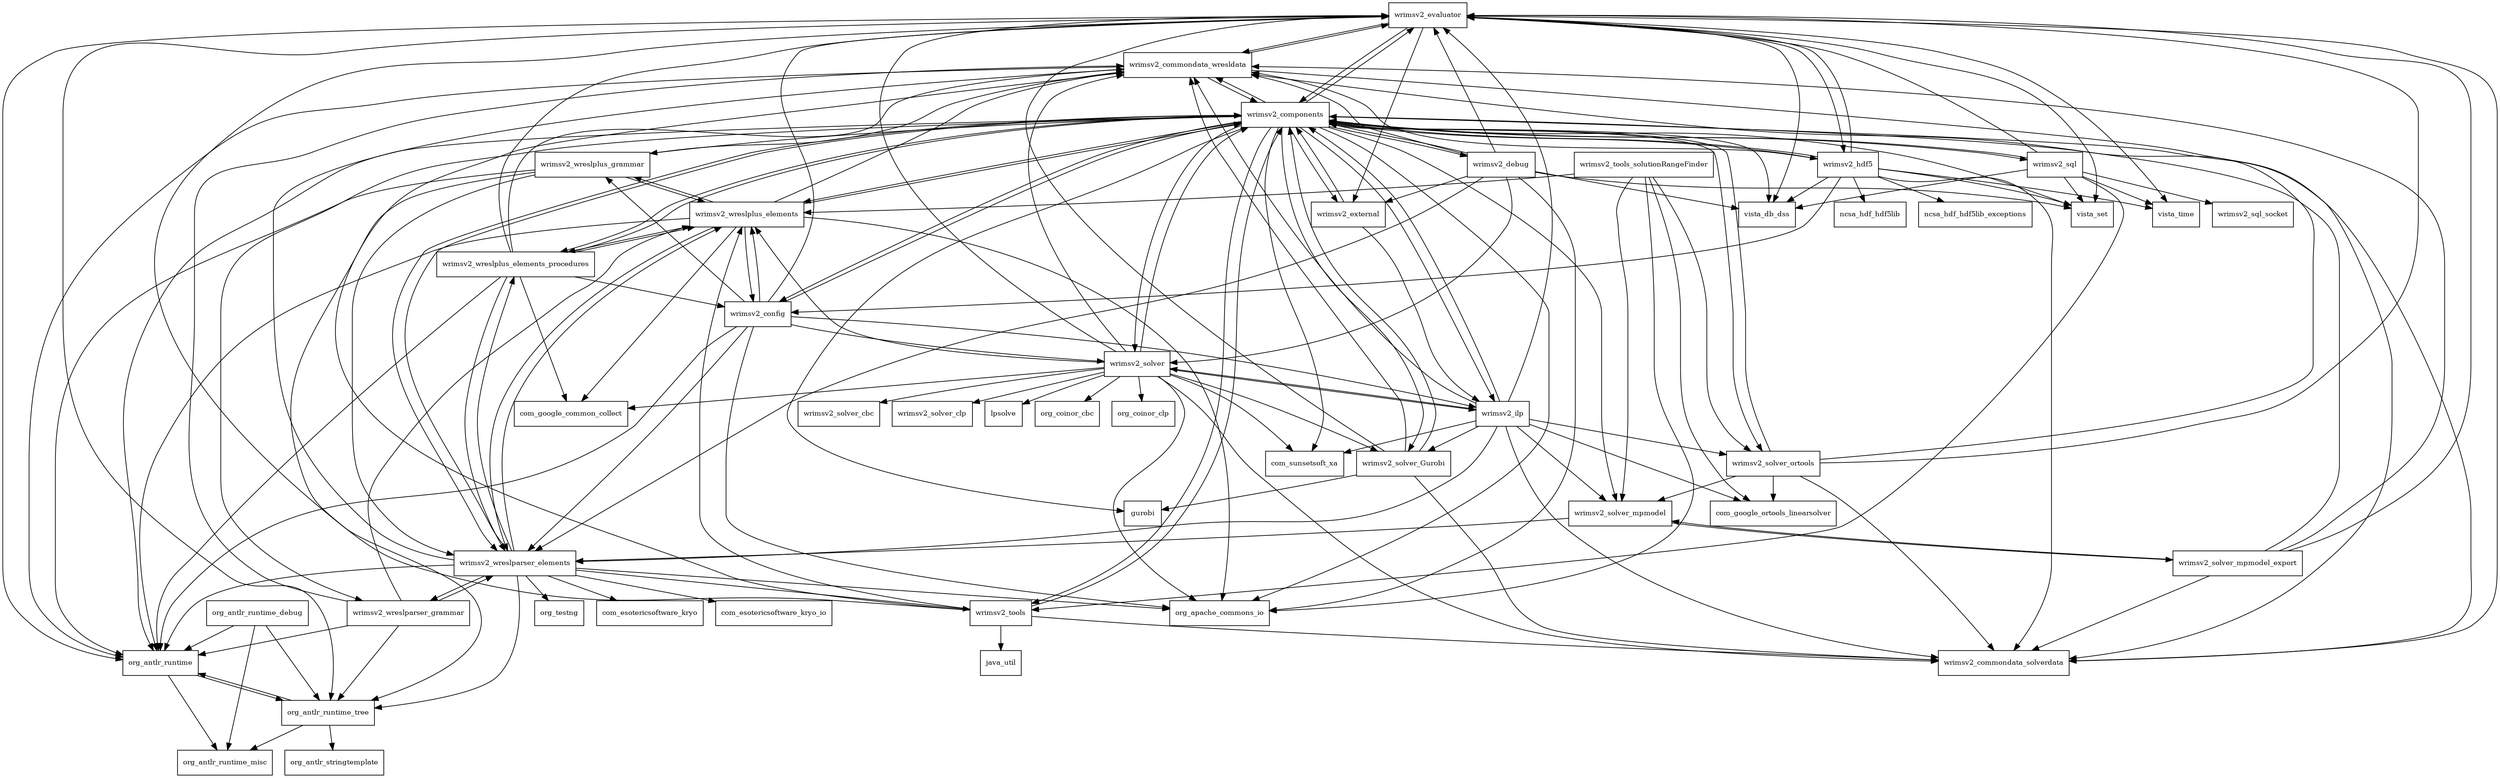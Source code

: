 digraph WRIMSv2_package_dependencies {
  node [shape = box, fontsize=10.0];
  org_antlr_runtime -> org_antlr_runtime_misc;
  org_antlr_runtime -> org_antlr_runtime_tree;
  org_antlr_runtime_debug -> org_antlr_runtime;
  org_antlr_runtime_debug -> org_antlr_runtime_misc;
  org_antlr_runtime_debug -> org_antlr_runtime_tree;
  org_antlr_runtime_tree -> org_antlr_runtime;
  org_antlr_runtime_tree -> org_antlr_runtime_misc;
  org_antlr_runtime_tree -> org_antlr_stringtemplate;
  wrimsv2_commondata_wresldata -> org_antlr_runtime;
  wrimsv2_commondata_wresldata -> wrimsv2_commondata_solverdata;
  wrimsv2_commondata_wresldata -> wrimsv2_components;
  wrimsv2_commondata_wresldata -> wrimsv2_evaluator;
  wrimsv2_components -> com_sunsetsoft_xa;
  wrimsv2_components -> gurobi;
  wrimsv2_components -> org_antlr_runtime;
  wrimsv2_components -> org_apache_commons_io;
  wrimsv2_components -> vista_db_dss;
  wrimsv2_components -> vista_set;
  wrimsv2_components -> wrimsv2_commondata_solverdata;
  wrimsv2_components -> wrimsv2_commondata_wresldata;
  wrimsv2_components -> wrimsv2_config;
  wrimsv2_components -> wrimsv2_debug;
  wrimsv2_components -> wrimsv2_evaluator;
  wrimsv2_components -> wrimsv2_external;
  wrimsv2_components -> wrimsv2_hdf5;
  wrimsv2_components -> wrimsv2_ilp;
  wrimsv2_components -> wrimsv2_solver;
  wrimsv2_components -> wrimsv2_solver_Gurobi;
  wrimsv2_components -> wrimsv2_solver_mpmodel;
  wrimsv2_components -> wrimsv2_solver_ortools;
  wrimsv2_components -> wrimsv2_sql;
  wrimsv2_components -> wrimsv2_tools;
  wrimsv2_components -> wrimsv2_wreslparser_elements;
  wrimsv2_components -> wrimsv2_wreslparser_grammar;
  wrimsv2_components -> wrimsv2_wreslplus_elements;
  wrimsv2_components -> wrimsv2_wreslplus_elements_procedures;
  wrimsv2_components -> wrimsv2_wreslplus_grammar;
  wrimsv2_config -> org_antlr_runtime;
  wrimsv2_config -> org_apache_commons_io;
  wrimsv2_config -> wrimsv2_components;
  wrimsv2_config -> wrimsv2_evaluator;
  wrimsv2_config -> wrimsv2_ilp;
  wrimsv2_config -> wrimsv2_solver;
  wrimsv2_config -> wrimsv2_wreslparser_elements;
  wrimsv2_config -> wrimsv2_wreslplus_elements;
  wrimsv2_config -> wrimsv2_wreslplus_grammar;
  wrimsv2_debug -> org_apache_commons_io;
  wrimsv2_debug -> vista_db_dss;
  wrimsv2_debug -> vista_set;
  wrimsv2_debug -> wrimsv2_commondata_wresldata;
  wrimsv2_debug -> wrimsv2_components;
  wrimsv2_debug -> wrimsv2_evaluator;
  wrimsv2_debug -> wrimsv2_external;
  wrimsv2_debug -> wrimsv2_solver;
  wrimsv2_debug -> wrimsv2_wreslparser_elements;
  wrimsv2_evaluator -> org_antlr_runtime;
  wrimsv2_evaluator -> org_antlr_runtime_tree;
  wrimsv2_evaluator -> vista_db_dss;
  wrimsv2_evaluator -> vista_set;
  wrimsv2_evaluator -> vista_time;
  wrimsv2_evaluator -> wrimsv2_commondata_solverdata;
  wrimsv2_evaluator -> wrimsv2_commondata_wresldata;
  wrimsv2_evaluator -> wrimsv2_components;
  wrimsv2_evaluator -> wrimsv2_external;
  wrimsv2_evaluator -> wrimsv2_hdf5;
  wrimsv2_external -> wrimsv2_components;
  wrimsv2_external -> wrimsv2_ilp;
  wrimsv2_hdf5 -> ncsa_hdf_hdf5lib;
  wrimsv2_hdf5 -> ncsa_hdf_hdf5lib_exceptions;
  wrimsv2_hdf5 -> vista_db_dss;
  wrimsv2_hdf5 -> vista_set;
  wrimsv2_hdf5 -> vista_time;
  wrimsv2_hdf5 -> wrimsv2_commondata_solverdata;
  wrimsv2_hdf5 -> wrimsv2_commondata_wresldata;
  wrimsv2_hdf5 -> wrimsv2_components;
  wrimsv2_hdf5 -> wrimsv2_config;
  wrimsv2_hdf5 -> wrimsv2_evaluator;
  wrimsv2_ilp -> com_google_ortools_linearsolver;
  wrimsv2_ilp -> com_sunsetsoft_xa;
  wrimsv2_ilp -> wrimsv2_commondata_solverdata;
  wrimsv2_ilp -> wrimsv2_commondata_wresldata;
  wrimsv2_ilp -> wrimsv2_components;
  wrimsv2_ilp -> wrimsv2_evaluator;
  wrimsv2_ilp -> wrimsv2_solver;
  wrimsv2_ilp -> wrimsv2_solver_Gurobi;
  wrimsv2_ilp -> wrimsv2_solver_mpmodel;
  wrimsv2_ilp -> wrimsv2_solver_ortools;
  wrimsv2_ilp -> wrimsv2_wreslparser_elements;
  wrimsv2_solver -> com_google_common_collect;
  wrimsv2_solver -> com_sunsetsoft_xa;
  wrimsv2_solver -> lpsolve;
  wrimsv2_solver -> org_apache_commons_io;
  wrimsv2_solver -> org_coinor_cbc;
  wrimsv2_solver -> org_coinor_clp;
  wrimsv2_solver -> wrimsv2_commondata_solverdata;
  wrimsv2_solver -> wrimsv2_commondata_wresldata;
  wrimsv2_solver -> wrimsv2_components;
  wrimsv2_solver -> wrimsv2_evaluator;
  wrimsv2_solver -> wrimsv2_ilp;
  wrimsv2_solver -> wrimsv2_solver_Gurobi;
  wrimsv2_solver -> wrimsv2_solver_cbc;
  wrimsv2_solver -> wrimsv2_solver_clp;
  wrimsv2_solver -> wrimsv2_wreslplus_elements;
  wrimsv2_solver_Gurobi -> gurobi;
  wrimsv2_solver_Gurobi -> wrimsv2_commondata_solverdata;
  wrimsv2_solver_Gurobi -> wrimsv2_commondata_wresldata;
  wrimsv2_solver_Gurobi -> wrimsv2_components;
  wrimsv2_solver_Gurobi -> wrimsv2_evaluator;
  wrimsv2_solver_mpmodel -> wrimsv2_solver_mpmodel_export;
  wrimsv2_solver_mpmodel -> wrimsv2_wreslparser_elements;
  wrimsv2_solver_mpmodel_export -> wrimsv2_commondata_solverdata;
  wrimsv2_solver_mpmodel_export -> wrimsv2_commondata_wresldata;
  wrimsv2_solver_mpmodel_export -> wrimsv2_components;
  wrimsv2_solver_mpmodel_export -> wrimsv2_evaluator;
  wrimsv2_solver_mpmodel_export -> wrimsv2_solver_mpmodel;
  wrimsv2_solver_ortools -> com_google_ortools_linearsolver;
  wrimsv2_solver_ortools -> wrimsv2_commondata_solverdata;
  wrimsv2_solver_ortools -> wrimsv2_commondata_wresldata;
  wrimsv2_solver_ortools -> wrimsv2_components;
  wrimsv2_solver_ortools -> wrimsv2_evaluator;
  wrimsv2_solver_ortools -> wrimsv2_solver_mpmodel;
  wrimsv2_sql -> vista_db_dss;
  wrimsv2_sql -> vista_set;
  wrimsv2_sql -> vista_time;
  wrimsv2_sql -> wrimsv2_components;
  wrimsv2_sql -> wrimsv2_evaluator;
  wrimsv2_sql -> wrimsv2_sql_socket;
  wrimsv2_sql -> wrimsv2_tools;
  wrimsv2_tools -> java_util;
  wrimsv2_tools -> wrimsv2_commondata_solverdata;
  wrimsv2_tools -> wrimsv2_commondata_wresldata;
  wrimsv2_tools -> wrimsv2_components;
  wrimsv2_tools -> wrimsv2_evaluator;
  wrimsv2_tools -> wrimsv2_wreslplus_elements;
  wrimsv2_tools_solutionRangeFinder -> com_google_ortools_linearsolver;
  wrimsv2_tools_solutionRangeFinder -> org_apache_commons_io;
  wrimsv2_tools_solutionRangeFinder -> wrimsv2_solver_mpmodel;
  wrimsv2_tools_solutionRangeFinder -> wrimsv2_solver_ortools;
  wrimsv2_tools_solutionRangeFinder -> wrimsv2_wreslplus_elements;
  wrimsv2_wreslparser_elements -> com_esotericsoftware_kryo;
  wrimsv2_wreslparser_elements -> com_esotericsoftware_kryo_io;
  wrimsv2_wreslparser_elements -> org_antlr_runtime;
  wrimsv2_wreslparser_elements -> org_antlr_runtime_tree;
  wrimsv2_wreslparser_elements -> org_apache_commons_io;
  wrimsv2_wreslparser_elements -> org_testng;
  wrimsv2_wreslparser_elements -> wrimsv2_commondata_wresldata;
  wrimsv2_wreslparser_elements -> wrimsv2_components;
  wrimsv2_wreslparser_elements -> wrimsv2_tools;
  wrimsv2_wreslparser_elements -> wrimsv2_wreslparser_grammar;
  wrimsv2_wreslparser_elements -> wrimsv2_wreslplus_elements;
  wrimsv2_wreslparser_elements -> wrimsv2_wreslplus_elements_procedures;
  wrimsv2_wreslparser_grammar -> org_antlr_runtime;
  wrimsv2_wreslparser_grammar -> org_antlr_runtime_tree;
  wrimsv2_wreslparser_grammar -> wrimsv2_commondata_wresldata;
  wrimsv2_wreslparser_grammar -> wrimsv2_wreslparser_elements;
  wrimsv2_wreslparser_grammar -> wrimsv2_wreslplus_elements;
  wrimsv2_wreslplus_elements -> com_google_common_collect;
  wrimsv2_wreslplus_elements -> org_antlr_runtime;
  wrimsv2_wreslplus_elements -> org_apache_commons_io;
  wrimsv2_wreslplus_elements -> wrimsv2_commondata_wresldata;
  wrimsv2_wreslplus_elements -> wrimsv2_components;
  wrimsv2_wreslplus_elements -> wrimsv2_config;
  wrimsv2_wreslplus_elements -> wrimsv2_wreslparser_elements;
  wrimsv2_wreslplus_elements -> wrimsv2_wreslplus_elements_procedures;
  wrimsv2_wreslplus_elements -> wrimsv2_wreslplus_grammar;
  wrimsv2_wreslplus_elements_procedures -> com_google_common_collect;
  wrimsv2_wreslplus_elements_procedures -> org_antlr_runtime;
  wrimsv2_wreslplus_elements_procedures -> wrimsv2_commondata_wresldata;
  wrimsv2_wreslplus_elements_procedures -> wrimsv2_components;
  wrimsv2_wreslplus_elements_procedures -> wrimsv2_config;
  wrimsv2_wreslplus_elements_procedures -> wrimsv2_evaluator;
  wrimsv2_wreslplus_elements_procedures -> wrimsv2_wreslparser_elements;
  wrimsv2_wreslplus_elements_procedures -> wrimsv2_wreslplus_elements;
  wrimsv2_wreslplus_grammar -> org_antlr_runtime;
  wrimsv2_wreslplus_grammar -> org_antlr_runtime_tree;
  wrimsv2_wreslplus_grammar -> wrimsv2_commondata_wresldata;
  wrimsv2_wreslplus_grammar -> wrimsv2_wreslparser_elements;
  wrimsv2_wreslplus_grammar -> wrimsv2_wreslplus_elements;
}
